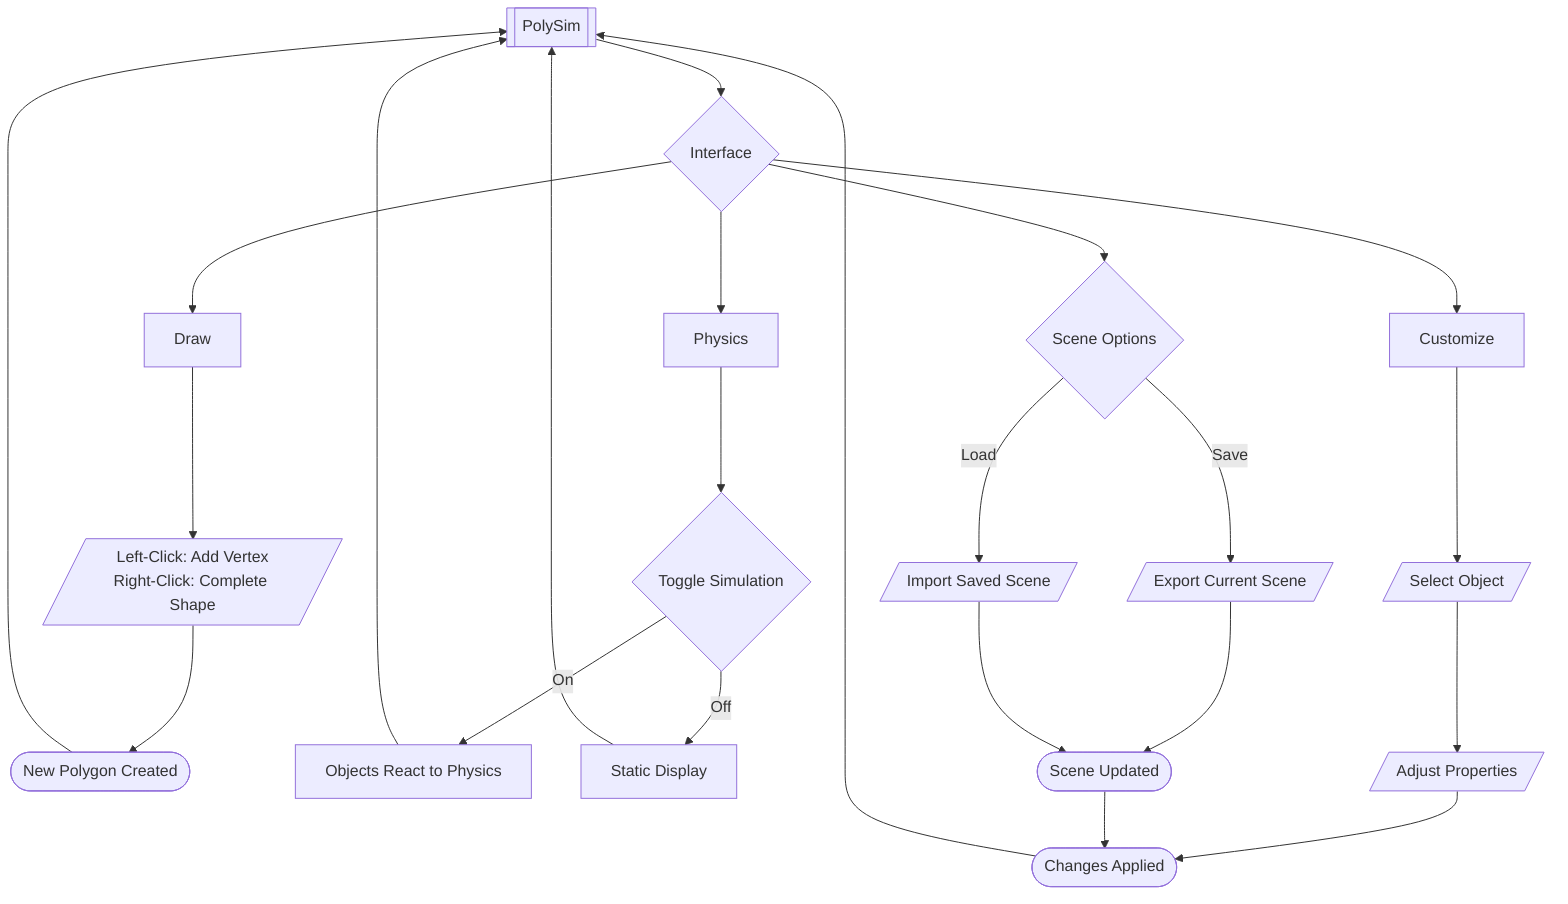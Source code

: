 flowchart TD
    A[["PolySim"]] --> B{Interface}

%% Drawing Flow
    B --> C[Draw]
    C --> D[/"Left-Click: Add Vertex<br>Right-Click: Complete Shape"/]
    D --> E([New Polygon Created])
    E --> A

%% Physics Flow
    B --> F[Physics]
    F --> G{"Toggle Simulation"}
    G -->|On| H[Objects React to Physics]
    G -->|Off| I[Static Display]
    H & I --> A

%% Customization Flow
    B --> J[Customize]
    J --> K[/"Select Object"/]
    K --> L[/"Adjust Properties"/]
    L --> M([Changes Applied])
    M --> A

%% Scene Management
    B --> N{Scene Options}
    N -->|Save| P[/"Export Current Scene"/]
    N -->|Load| Q[/"Import Saved Scene"/]
    P & Q --> R([Scene Updated])
    R --> M